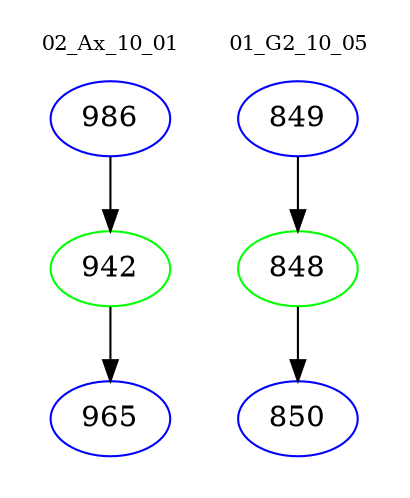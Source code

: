 digraph{
subgraph cluster_0 {
color = white
label = "02_Ax_10_01";
fontsize=10;
T0_986 [label="986", color="blue"]
T0_986 -> T0_942 [color="black"]
T0_942 [label="942", color="green"]
T0_942 -> T0_965 [color="black"]
T0_965 [label="965", color="blue"]
}
subgraph cluster_1 {
color = white
label = "01_G2_10_05";
fontsize=10;
T1_849 [label="849", color="blue"]
T1_849 -> T1_848 [color="black"]
T1_848 [label="848", color="green"]
T1_848 -> T1_850 [color="black"]
T1_850 [label="850", color="blue"]
}
}
